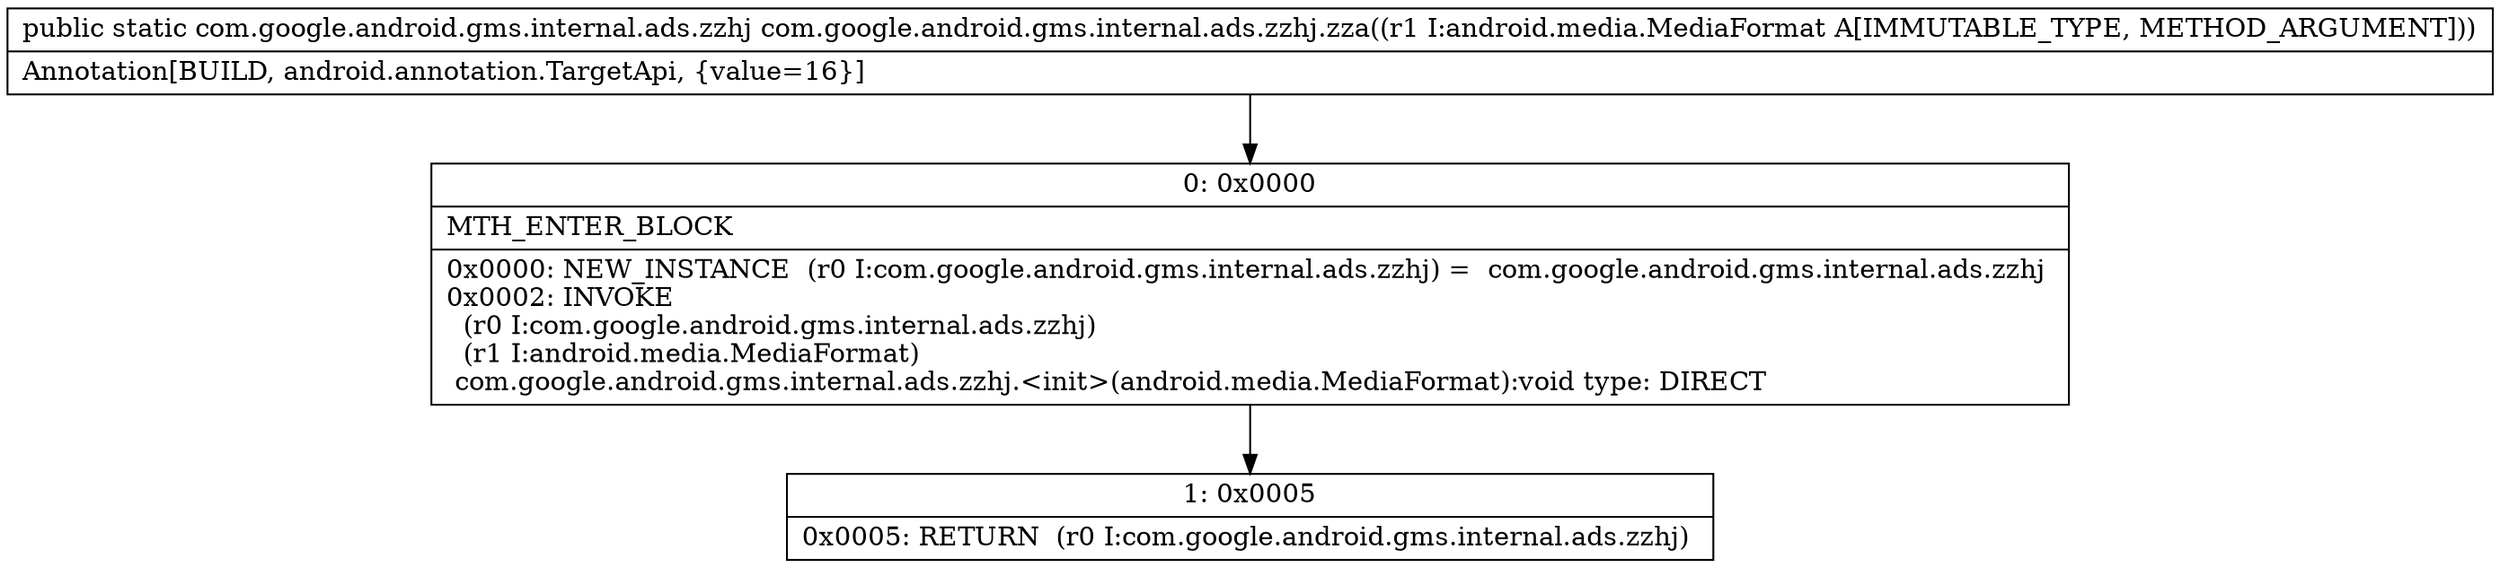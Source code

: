digraph "CFG forcom.google.android.gms.internal.ads.zzhj.zza(Landroid\/media\/MediaFormat;)Lcom\/google\/android\/gms\/internal\/ads\/zzhj;" {
Node_0 [shape=record,label="{0\:\ 0x0000|MTH_ENTER_BLOCK\l|0x0000: NEW_INSTANCE  (r0 I:com.google.android.gms.internal.ads.zzhj) =  com.google.android.gms.internal.ads.zzhj \l0x0002: INVOKE  \l  (r0 I:com.google.android.gms.internal.ads.zzhj)\l  (r1 I:android.media.MediaFormat)\l com.google.android.gms.internal.ads.zzhj.\<init\>(android.media.MediaFormat):void type: DIRECT \l}"];
Node_1 [shape=record,label="{1\:\ 0x0005|0x0005: RETURN  (r0 I:com.google.android.gms.internal.ads.zzhj) \l}"];
MethodNode[shape=record,label="{public static com.google.android.gms.internal.ads.zzhj com.google.android.gms.internal.ads.zzhj.zza((r1 I:android.media.MediaFormat A[IMMUTABLE_TYPE, METHOD_ARGUMENT]))  | Annotation[BUILD, android.annotation.TargetApi, \{value=16\}]\l}"];
MethodNode -> Node_0;
Node_0 -> Node_1;
}


